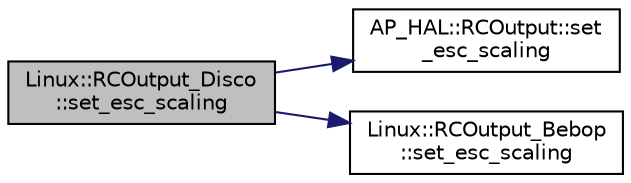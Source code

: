 digraph "Linux::RCOutput_Disco::set_esc_scaling"
{
 // INTERACTIVE_SVG=YES
  edge [fontname="Helvetica",fontsize="10",labelfontname="Helvetica",labelfontsize="10"];
  node [fontname="Helvetica",fontsize="10",shape=record];
  rankdir="LR";
  Node1 [label="Linux::RCOutput_Disco\l::set_esc_scaling",height=0.2,width=0.4,color="black", fillcolor="grey75", style="filled", fontcolor="black"];
  Node1 -> Node2 [color="midnightblue",fontsize="10",style="solid",fontname="Helvetica"];
  Node2 [label="AP_HAL::RCOutput::set\l_esc_scaling",height=0.2,width=0.4,color="black", fillcolor="white", style="filled",URL="$classAP__HAL_1_1RCOutput.html#a3cbebcc4c0f926b32a2b0f29b83a40d2"];
  Node1 -> Node3 [color="midnightblue",fontsize="10",style="solid",fontname="Helvetica"];
  Node3 [label="Linux::RCOutput_Bebop\l::set_esc_scaling",height=0.2,width=0.4,color="black", fillcolor="white", style="filled",URL="$classLinux_1_1RCOutput__Bebop.html#abbdfe5a617c6cd5e0e00a0f4bcee82ed"];
}
